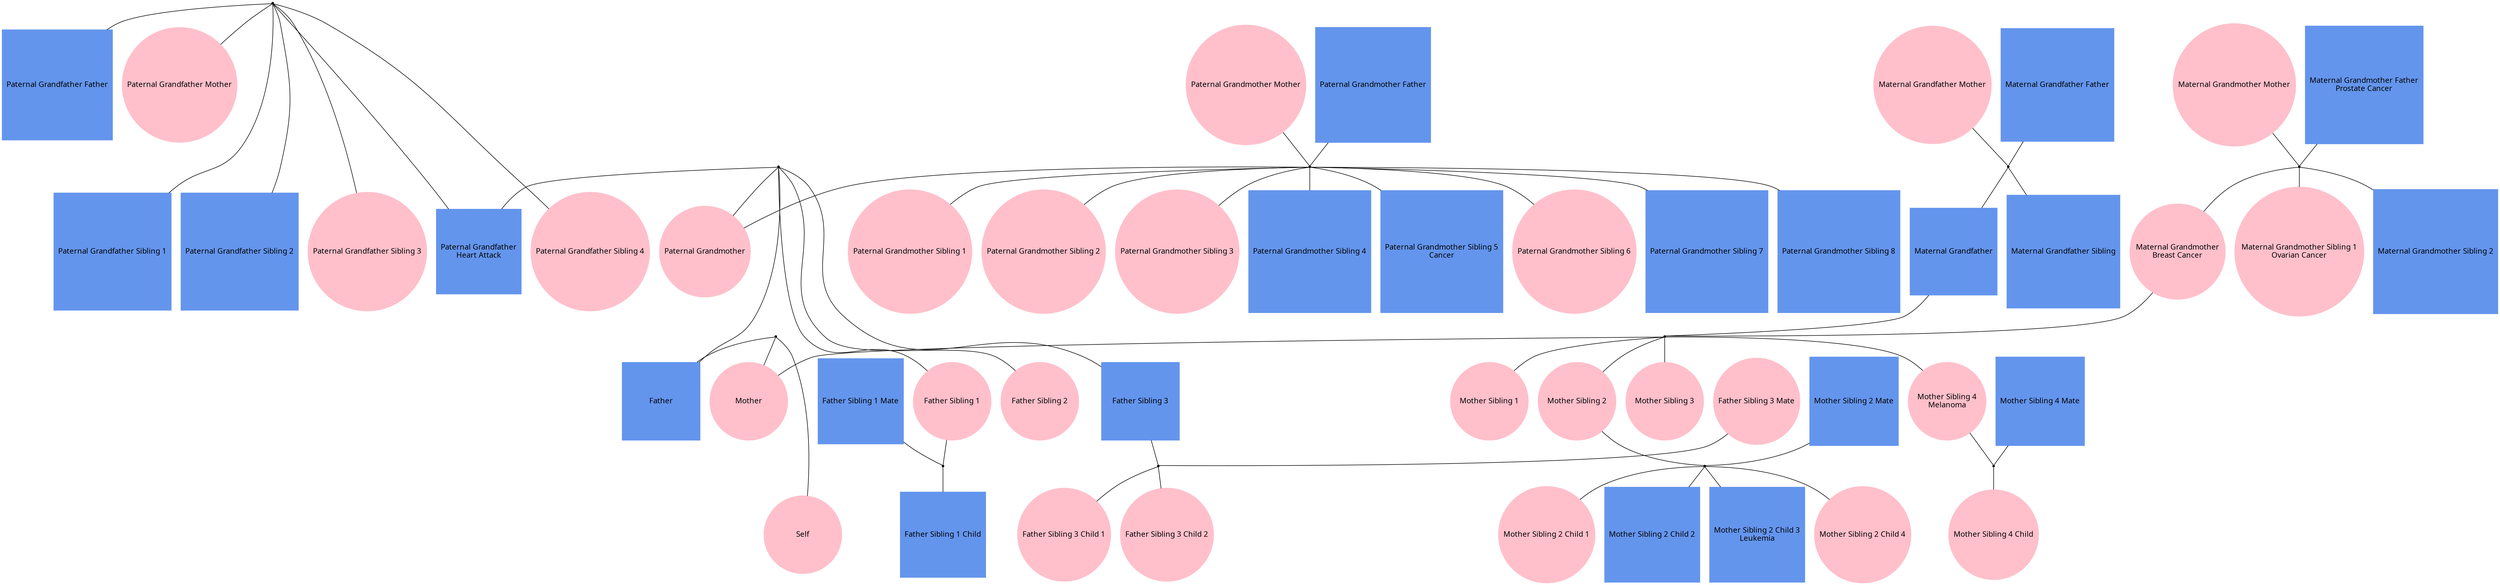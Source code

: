 
graph f9 {
ordering=out;

"Self" [fontname="helvetica:bold", width=2, shape=oval, style=filled, regular=1, color="pink"];
"Father" [fontname="helvetica:bold", width=2, shape=box, style=filled, regular=1, color="cornflowerblue"];
"Father Sibling 1" [fontname="helvetica:bold", width=2, shape=oval, style=filled, regular=1, color="pink"];
"Father Sibling 1 Mate" [fontname="helvetica:bold", width=2, shape=box, style=filled, regular=1, color="cornflowerblue"];
"Father Sibling 1 Child" [fontname="helvetica:bold", width=2, shape=box, style=filled, regular=1, color="cornflowerblue"];
"Father Sibling 2" [fontname="helvetica:bold", width=2, shape=oval, style=filled, regular=1, color="pink"];
"Father Sibling 3" [fontname="helvetica:bold", width=2, shape=box, style=filled, regular=1, color="cornflowerblue"];
"Father Sibling 3 Mate" [fontname="helvetica:bold", width=2, shape=oval, style=filled, regular=1, color="pink"];
"Father Sibling 3 Child 1" [fontname="helvetica:bold", width=2, shape=oval, style=filled, regular=1, color="pink"];
"Father Sibling 3 Child 2" [fontname="helvetica:bold", width=2, shape=oval, style=filled, regular=1, color="pink"];
"Paternal Grandfather\nHeart Attack" [fontname="helvetica:bold", width=2, shape=box, style=filled, regular=1, color="cornflowerblue"];
"Paternal Grandfather Sibling 1" [fontname="helvetica:bold", width=2, shape=box, style=filled, regular=1, color="cornflowerblue"];
"Paternal Grandfather Sibling 2" [fontname="helvetica:bold", width=2, shape=box, style=filled, regular=1, color="cornflowerblue"];
"Paternal Grandfather Sibling 3" [fontname="helvetica:bold", width=2, shape=oval, style=filled, regular=1, color="pink"];
"Paternal Grandfather Sibling 4" [fontname="helvetica:bold", width=2, shape=oval, style=filled, regular=1, color="pink"];
"Paternal Grandfather Mother" [fontname="helvetica:bold", width=2, shape=oval, style=filled, regular=1, color="pink"];
"Paternal Grandfather Father" [fontname="helvetica:bold", width=2, shape=box, style=filled, regular=1, color="cornflowerblue"];
"Paternal Grandmother" [fontname="helvetica:bold", width=2, shape=oval, style=filled, regular=1, color="pink"];
"Paternal Grandmother Sibling 1" [fontname="helvetica:bold", width=2, shape=oval, style=filled, regular=1, color="pink"];
"Paternal Grandmother Sibling 2" [fontname="helvetica:bold", width=2, shape=oval, style=filled, regular=1, color="pink"];
"Paternal Grandmother Sibling 3" [fontname="helvetica:bold", width=2, shape=oval, style=filled, regular=1, color="pink"];
"Paternal Grandmother Sibling 4" [fontname="helvetica:bold", width=2, shape=box, style=filled, regular=1, color="cornflowerblue"];
"Paternal Grandmother Sibling 5\nCancer" [fontname="helvetica:bold", width=2, shape=box, style=filled, regular=1, color="cornflowerblue"];
"Paternal Grandmother Sibling 6" [fontname="helvetica:bold", width=2, shape=oval, style=filled, regular=1, color="pink"];
"Paternal Grandmother Sibling 7" [fontname="helvetica:bold", width=2, shape=box, style=filled, regular=1, color="cornflowerblue"];
"Paternal Grandmother Sibling 8" [fontname="helvetica:bold", width=2, shape=box, style=filled, regular=1, color="cornflowerblue"];
"Paternal Grandmother Mother" [fontname="helvetica:bold", width=2, shape=oval, style=filled, regular=1, color="pink"];
"Paternal Grandmother Father" [fontname="helvetica:bold", width=2, shape=box, style=filled, regular=1, color="cornflowerblue"];
"Mother" [fontname="helvetica:bold", width=2, shape=oval, style=filled, regular=1, color="pink"];
"Mother Sibling 1" [fontname="helvetica:bold", width=2, shape=oval, style=filled, regular=1, color="pink"];
"Mother Sibling 2" [fontname="helvetica:bold", width=2, shape=oval, style=filled, regular=1, color="pink"];
"Mother Sibling 2 Mate" [fontname="helvetica:bold", width=2, shape=box, style=filled, regular=1, color="cornflowerblue"];
"Mother Sibling 2 Child 1" [fontname="helvetica:bold", width=2, shape=oval, style=filled, regular=1, color="pink"];
"Mother Sibling 2 Child 2" [fontname="helvetica:bold", width=2, shape=box, style=filled, regular=1, color="cornflowerblue"];
"Mother Sibling 2 Child 3\nLeukemia" [fontname="helvetica:bold", width=2, shape=box, style=filled, regular=1, color="cornflowerblue"];
"Mother Sibling 2 Child 4" [fontname="helvetica:bold", width=2, shape=oval, style=filled, regular=1, color="pink"];
"Mother Sibling 3" [fontname="helvetica:bold", width=2, shape=oval, style=filled, regular=1, color="pink"];
"Mother Sibling 4\nMelanoma" [fontname="helvetica:bold", width=2, shape=oval, style=filled, regular=1, color="pink"];
"Mother Sibling 4 Mate" [fontname="helvetica:bold", width=2, shape=box, style=filled, regular=1, color="cornflowerblue"];
"Mother Sibling 4 Child" [fontname="helvetica:bold", width=2, shape=oval, style=filled, regular=1, color="pink"];
"Maternal Grandmother\nBreast Cancer" [fontname="helvetica:bold", width=2, shape=oval, style=filled, regular=1, color="pink"];
"Maternal Grandmother Sibling 1\nOvarian Cancer" [fontname="helvetica:bold", width=2, shape=oval, style=filled, regular=1, color="pink"];
"Maternal Grandmother Sibling 2" [fontname="helvetica:bold", width=2, shape=box, style=filled, regular=1, color="cornflowerblue"];
"Maternal Grandmother Mother" [fontname="helvetica:bold", width=2, shape=oval, style=filled, regular=1, color="pink"];
"Maternal Grandmother Father\nProstate Cancer" [fontname="helvetica:bold", width=2, shape=box, style=filled, regular=1, color="cornflowerblue"];
"Maternal Grandfather" [fontname="helvetica:bold", width=2, shape=box, style=filled, regular=1, color="cornflowerblue"];
"Maternal Grandfather Sibling" [fontname="helvetica:bold", width=2, shape=box, style=filled, regular=1, color="cornflowerblue"];
"Maternal Grandfather Mother" [fontname="helvetica:bold", width=2, shape=oval, style=filled, regular=1, color="pink"];
"Maternal Grandfather Father" [fontname="helvetica:bold", width=2, shape=box, style=filled, regular=1, color="cornflowerblue"];

"father+mother" [shape=point];
"fathersibling1mate+fathersibling1" [shape=point];
"fathersibling3+fathersibling3mate" [shape=point];
"paternalgrandfather+paternalgrandmother" [shape=point];
"paternalgrandfatherfather+paternalgrandfathermother" [shape=point];
"paternalgrandmotherfather+paternalgrandmothermother" [shape=point];
"mothersibling2mate+mothersibling2" [shape=point];
"mothersibling4mate+mothersibling4" [shape=point];
"maternalgrandmotherfather+maternalgrandmothermother" [shape=point];
"maternalgrandfather+maternalgrandmother" [shape=point];
"maternalgrandfatherfather+maternalgrandfathermother" [shape=point];

"Father" -- "father+mother" -- "Mother";
"Father Sibling 1 Mate" -- "fathersibling1mate+fathersibling1" -- "Father Sibling 1";
"Father Sibling 3" -- "fathersibling3+fathersibling3mate" -- "Father Sibling 3 Mate";
"Paternal Grandfather\nHeart Attack" -- "paternalgrandfather+paternalgrandmother" -- "Paternal Grandmother";
"Paternal Grandfather Father" -- "paternalgrandfatherfather+paternalgrandfathermother" -- "Paternal Grandfather Mother";
"Paternal Grandmother Father" -- "paternalgrandmotherfather+paternalgrandmothermother" -- "Paternal Grandmother Mother";
"Mother Sibling 2 Mate" -- "mothersibling2mate+mothersibling2" -- "Mother Sibling 2";
"Mother Sibling 4 Mate" -- "mothersibling4mate+mothersibling4" -- "Mother Sibling 4\nMelanoma";
"Maternal Grandmother Father\nProstate Cancer" -- "maternalgrandmotherfather+maternalgrandmothermother" -- "Maternal Grandmother Mother";
"Maternal Grandfather" -- "maternalgrandfather+maternalgrandmother" -- "Maternal Grandmother\nBreast Cancer";
"Maternal Grandfather Father" -- "maternalgrandfatherfather+maternalgrandfathermother" -- "Maternal Grandfather Mother";

"father+mother" -- "Self";
"paternalgrandfather+paternalgrandmother" -- "Father";
"paternalgrandfather+paternalgrandmother" -- "Father Sibling 1";
"fathersibling1mate+fathersibling1" -- "Father Sibling 1 Child";
"paternalgrandfather+paternalgrandmother" -- "Father Sibling 2";
"paternalgrandfather+paternalgrandmother" -- "Father Sibling 3";
"fathersibling3+fathersibling3mate" -- "Father Sibling 3 Child 1";
"fathersibling3+fathersibling3mate" -- "Father Sibling 3 Child 2";
"paternalgrandfatherfather+paternalgrandfathermother" -- "Paternal Grandfather\nHeart Attack";
"paternalgrandfatherfather+paternalgrandfathermother" -- "Paternal Grandfather Sibling 1";
"paternalgrandfatherfather+paternalgrandfathermother" -- "Paternal Grandfather Sibling 2";
"paternalgrandfatherfather+paternalgrandfathermother" -- "Paternal Grandfather Sibling 3";
"paternalgrandfatherfather+paternalgrandfathermother" -- "Paternal Grandfather Sibling 4";
"paternalgrandmotherfather+paternalgrandmothermother" -- "Paternal Grandmother";
"paternalgrandmotherfather+paternalgrandmothermother" -- "Paternal Grandmother Sibling 1";
"paternalgrandmotherfather+paternalgrandmothermother" -- "Paternal Grandmother Sibling 2";
"paternalgrandmotherfather+paternalgrandmothermother" -- "Paternal Grandmother Sibling 3";
"paternalgrandmotherfather+paternalgrandmothermother" -- "Paternal Grandmother Sibling 4";
"paternalgrandmotherfather+paternalgrandmothermother" -- "Paternal Grandmother Sibling 5\nCancer";
"paternalgrandmotherfather+paternalgrandmothermother" -- "Paternal Grandmother Sibling 6";
"paternalgrandmotherfather+paternalgrandmothermother" -- "Paternal Grandmother Sibling 7";
"paternalgrandmotherfather+paternalgrandmothermother" -- "Paternal Grandmother Sibling 8";
"maternalgrandfather+maternalgrandmother" -- "Mother";
"maternalgrandfather+maternalgrandmother" -- "Mother Sibling 1";
"maternalgrandfather+maternalgrandmother" -- "Mother Sibling 2";
"mothersibling2mate+mothersibling2" -- "Mother Sibling 2 Child 1";
"mothersibling2mate+mothersibling2" -- "Mother Sibling 2 Child 2";
"mothersibling2mate+mothersibling2" -- "Mother Sibling 2 Child 3\nLeukemia";
"mothersibling2mate+mothersibling2" -- "Mother Sibling 2 Child 4";
"maternalgrandfather+maternalgrandmother" -- "Mother Sibling 3";
"maternalgrandfather+maternalgrandmother" -- "Mother Sibling 4\nMelanoma";
"mothersibling4mate+mothersibling4" -- "Mother Sibling 4 Child";
"maternalgrandmotherfather+maternalgrandmothermother" -- "Maternal Grandmother\nBreast Cancer";
"maternalgrandmotherfather+maternalgrandmothermother" -- "Maternal Grandmother Sibling 1\nOvarian Cancer";
"maternalgrandmotherfather+maternalgrandmothermother" -- "Maternal Grandmother Sibling 2";
"maternalgrandfatherfather+maternalgrandfathermother" -- "Maternal Grandfather";
"maternalgrandfatherfather+maternalgrandfathermother" -- "Maternal Grandfather Sibling";

{rank=same; "Paternal Grandfather Mother" "Paternal Grandfather Father" "Paternal Grandmother Mother" "Paternal Grandmother Father" "Maternal Grandmother Mother" "Maternal Grandmother Father\nProstate Cancer" "Maternal Grandfather Mother" "Maternal Grandfather Father"}
{rank=same; "Paternal Grandfather\nHeart Attack" "Paternal Grandfather Sibling 1" "Paternal Grandfather Sibling 2" "Paternal Grandfather Sibling 3" "Paternal Grandfather Sibling 4" "Paternal Grandmother" "Paternal Grandmother Sibling 1" "Paternal Grandmother Sibling 2" "Paternal Grandmother Sibling 3" "Paternal Grandmother Sibling 4" "Paternal Grandmother Sibling 5\nCancer" "Paternal Grandmother Sibling 6" "Paternal Grandmother Sibling 7" "Paternal Grandmother Sibling 8" "Maternal Grandmother\nBreast Cancer" "Maternal Grandmother Sibling 1\nOvarian Cancer" "Maternal Grandmother Sibling 2" "Maternal Grandfather" "Maternal Grandfather Sibling"}
{rank=same; "Father" "Father Sibling 1" "Father Sibling 1 Mate" "Father Sibling 2" "Father Sibling 3" "Father Sibling 3 Mate" "Mother" "Mother Sibling 1" "Mother Sibling 2" "Mother Sibling 2 Mate" "Mother Sibling 3" "Mother Sibling 4\nMelanoma" "Mother Sibling 4 Mate"}
{rank=same; "Self" "Father Sibling 1 Child" "Father Sibling 3 Child 1" "Father Sibling 3 Child 2" "Mother Sibling 2 Child 1" "Mother Sibling 2 Child 2" "Mother Sibling 2 Child 3\nLeukemia" "Mother Sibling 2 Child 4" "Mother Sibling 4 Child"}
}
    